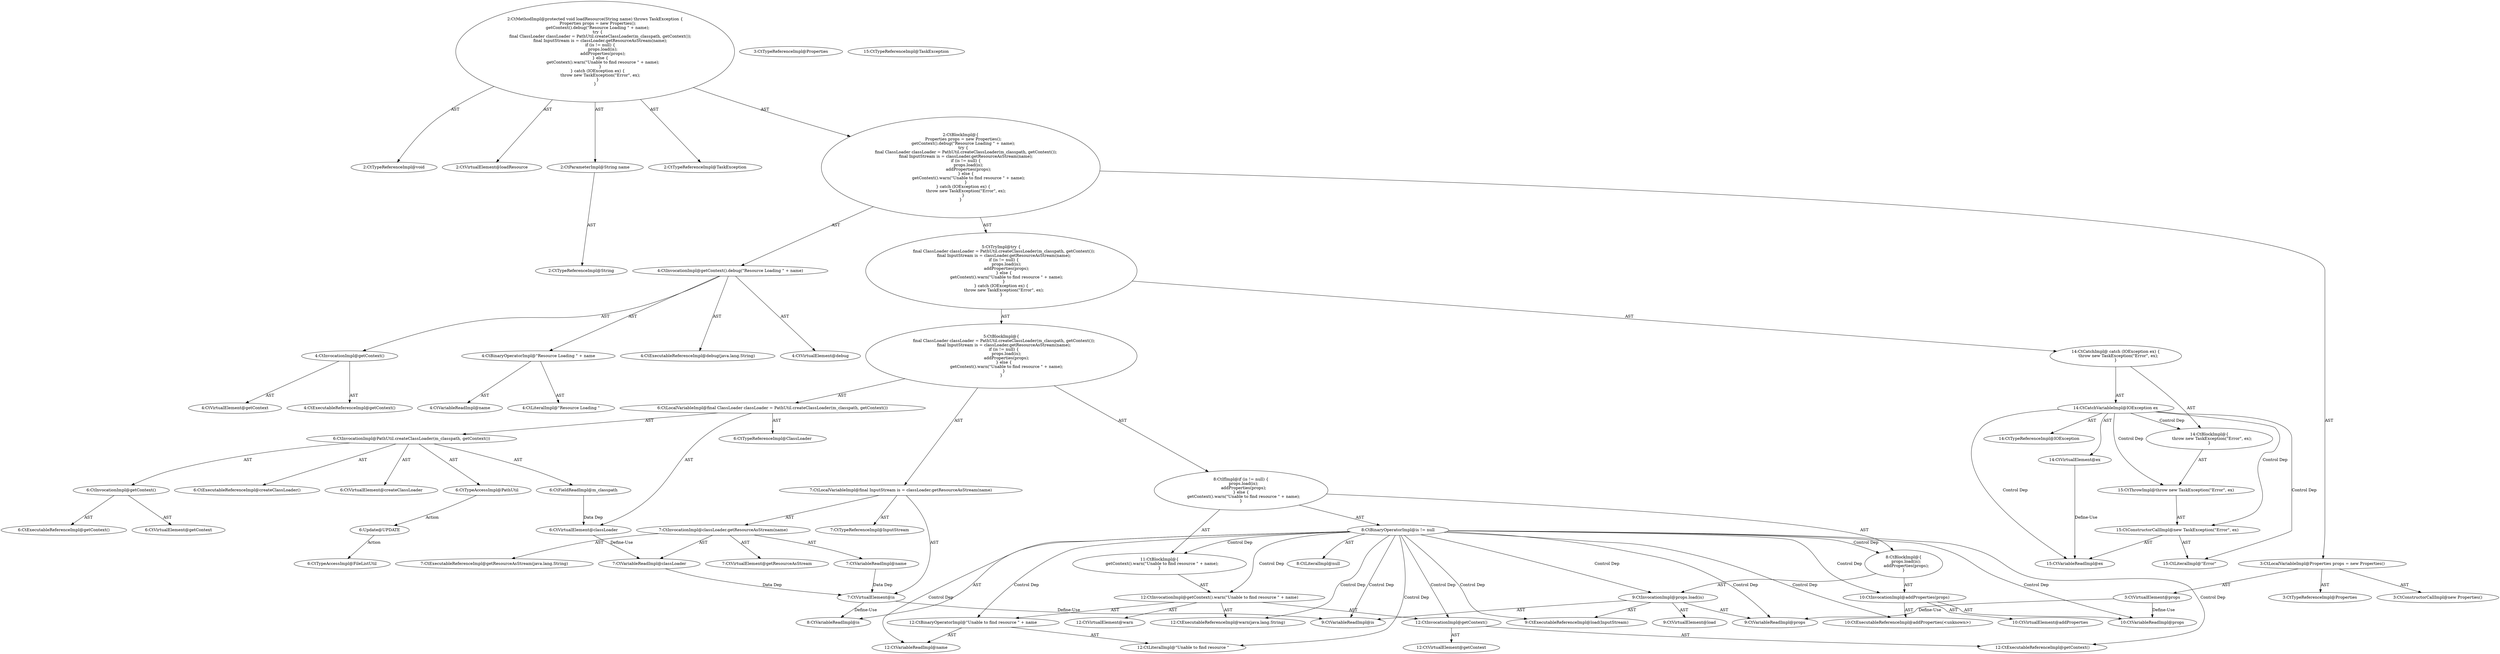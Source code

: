 digraph "loadResource#?,String" {
0 [label="2:CtTypeReferenceImpl@void" shape=ellipse]
1 [label="2:CtVirtualElement@loadResource" shape=ellipse]
2 [label="2:CtParameterImpl@String name" shape=ellipse]
3 [label="2:CtTypeReferenceImpl@String" shape=ellipse]
4 [label="2:CtTypeReferenceImpl@TaskException" shape=ellipse]
5 [label="3:CtTypeReferenceImpl@Properties" shape=ellipse]
6 [label="3:CtTypeReferenceImpl@Properties" shape=ellipse]
7 [label="3:CtConstructorCallImpl@new Properties()" shape=ellipse]
8 [label="3:CtVirtualElement@props" shape=ellipse]
9 [label="3:CtLocalVariableImpl@Properties props = new Properties()" shape=ellipse]
10 [label="4:CtExecutableReferenceImpl@debug(java.lang.String)" shape=ellipse]
11 [label="4:CtVirtualElement@debug" shape=ellipse]
12 [label="4:CtExecutableReferenceImpl@getContext()" shape=ellipse]
13 [label="4:CtVirtualElement@getContext" shape=ellipse]
14 [label="4:CtInvocationImpl@getContext()" shape=ellipse]
15 [label="4:CtLiteralImpl@\"Resource Loading \"" shape=ellipse]
16 [label="4:CtVariableReadImpl@name" shape=ellipse]
17 [label="4:CtBinaryOperatorImpl@\"Resource Loading \" + name" shape=ellipse]
18 [label="4:CtInvocationImpl@getContext().debug(\"Resource Loading \" + name)" shape=ellipse]
19 [label="6:CtTypeReferenceImpl@ClassLoader" shape=ellipse]
20 [label="6:CtExecutableReferenceImpl@createClassLoader()" shape=ellipse]
21 [label="6:CtVirtualElement@createClassLoader" shape=ellipse]
22 [label="6:CtTypeAccessImpl@PathUtil" shape=ellipse]
23 [label="6:CtFieldReadImpl@m_classpath" shape=ellipse]
24 [label="6:CtExecutableReferenceImpl@getContext()" shape=ellipse]
25 [label="6:CtVirtualElement@getContext" shape=ellipse]
26 [label="6:CtInvocationImpl@getContext()" shape=ellipse]
27 [label="6:CtInvocationImpl@PathUtil.createClassLoader(m_classpath, getContext())" shape=ellipse]
28 [label="6:CtVirtualElement@classLoader" shape=ellipse]
29 [label="6:CtLocalVariableImpl@final ClassLoader classLoader = PathUtil.createClassLoader(m_classpath, getContext())" shape=ellipse]
30 [label="7:CtTypeReferenceImpl@InputStream" shape=ellipse]
31 [label="7:CtExecutableReferenceImpl@getResourceAsStream(java.lang.String)" shape=ellipse]
32 [label="7:CtVirtualElement@getResourceAsStream" shape=ellipse]
33 [label="7:CtVariableReadImpl@classLoader" shape=ellipse]
34 [label="7:CtVariableReadImpl@name" shape=ellipse]
35 [label="7:CtInvocationImpl@classLoader.getResourceAsStream(name)" shape=ellipse]
36 [label="7:CtVirtualElement@is" shape=ellipse]
37 [label="7:CtLocalVariableImpl@final InputStream is = classLoader.getResourceAsStream(name)" shape=ellipse]
38 [label="8:CtVariableReadImpl@is" shape=ellipse]
39 [label="8:CtLiteralImpl@null" shape=ellipse]
40 [label="8:CtBinaryOperatorImpl@is != null" shape=ellipse]
41 [label="9:CtExecutableReferenceImpl@load(InputStream)" shape=ellipse]
42 [label="9:CtVirtualElement@load" shape=ellipse]
43 [label="9:CtVariableReadImpl@props" shape=ellipse]
44 [label="9:CtVariableReadImpl@is" shape=ellipse]
45 [label="9:CtInvocationImpl@props.load(is)" shape=ellipse]
46 [label="10:CtExecutableReferenceImpl@addProperties(<unknown>)" shape=ellipse]
47 [label="10:CtVirtualElement@addProperties" shape=ellipse]
48 [label="10:CtVariableReadImpl@props" shape=ellipse]
49 [label="10:CtInvocationImpl@addProperties(props)" shape=ellipse]
50 [label="8:CtBlockImpl@\{
    props.load(is);
    addProperties(props);
\}" shape=ellipse]
51 [label="12:CtExecutableReferenceImpl@warn(java.lang.String)" shape=ellipse]
52 [label="12:CtVirtualElement@warn" shape=ellipse]
53 [label="12:CtExecutableReferenceImpl@getContext()" shape=ellipse]
54 [label="12:CtVirtualElement@getContext" shape=ellipse]
55 [label="12:CtInvocationImpl@getContext()" shape=ellipse]
56 [label="12:CtLiteralImpl@\"Unable to find resource \"" shape=ellipse]
57 [label="12:CtVariableReadImpl@name" shape=ellipse]
58 [label="12:CtBinaryOperatorImpl@\"Unable to find resource \" + name" shape=ellipse]
59 [label="12:CtInvocationImpl@getContext().warn(\"Unable to find resource \" + name)" shape=ellipse]
60 [label="11:CtBlockImpl@\{
    getContext().warn(\"Unable to find resource \" + name);
\}" shape=ellipse]
61 [label="8:CtIfImpl@if (is != null) \{
    props.load(is);
    addProperties(props);
\} else \{
    getContext().warn(\"Unable to find resource \" + name);
\}" shape=ellipse]
62 [label="5:CtBlockImpl@\{
    final ClassLoader classLoader = PathUtil.createClassLoader(m_classpath, getContext());
    final InputStream is = classLoader.getResourceAsStream(name);
    if (is != null) \{
        props.load(is);
        addProperties(props);
    \} else \{
        getContext().warn(\"Unable to find resource \" + name);
    \}
\}" shape=ellipse]
63 [label="14:CtVirtualElement@ex" shape=ellipse]
64 [label="14:CtTypeReferenceImpl@IOException" shape=ellipse]
65 [label="14:CtCatchVariableImpl@IOException ex" shape=ellipse]
66 [label="15:CtTypeReferenceImpl@TaskException" shape=ellipse]
67 [label="15:CtLiteralImpl@\"Error\"" shape=ellipse]
68 [label="15:CtVariableReadImpl@ex" shape=ellipse]
69 [label="15:CtConstructorCallImpl@new TaskException(\"Error\", ex)" shape=ellipse]
70 [label="15:CtThrowImpl@throw new TaskException(\"Error\", ex)" shape=ellipse]
71 [label="14:CtBlockImpl@\{
    throw new TaskException(\"Error\", ex);
\}" shape=ellipse]
72 [label="14:CtCatchImpl@ catch (IOException ex) \{
    throw new TaskException(\"Error\", ex);
\}" shape=ellipse]
73 [label="5:CtTryImpl@try \{
    final ClassLoader classLoader = PathUtil.createClassLoader(m_classpath, getContext());
    final InputStream is = classLoader.getResourceAsStream(name);
    if (is != null) \{
        props.load(is);
        addProperties(props);
    \} else \{
        getContext().warn(\"Unable to find resource \" + name);
    \}
\} catch (IOException ex) \{
    throw new TaskException(\"Error\", ex);
\}" shape=ellipse]
74 [label="2:CtBlockImpl@\{
    Properties props = new Properties();
    getContext().debug(\"Resource Loading \" + name);
    try \{
        final ClassLoader classLoader = PathUtil.createClassLoader(m_classpath, getContext());
        final InputStream is = classLoader.getResourceAsStream(name);
        if (is != null) \{
            props.load(is);
            addProperties(props);
        \} else \{
            getContext().warn(\"Unable to find resource \" + name);
        \}
    \} catch (IOException ex) \{
        throw new TaskException(\"Error\", ex);
    \}
\}" shape=ellipse]
75 [label="2:CtMethodImpl@protected void loadResource(String name) throws TaskException \{
    Properties props = new Properties();
    getContext().debug(\"Resource Loading \" + name);
    try \{
        final ClassLoader classLoader = PathUtil.createClassLoader(m_classpath, getContext());
        final InputStream is = classLoader.getResourceAsStream(name);
        if (is != null) \{
            props.load(is);
            addProperties(props);
        \} else \{
            getContext().warn(\"Unable to find resource \" + name);
        \}
    \} catch (IOException ex) \{
        throw new TaskException(\"Error\", ex);
    \}
\}" shape=ellipse]
76 [label="6:Update@UPDATE" shape=ellipse]
77 [label="6:CtTypeAccessImpl@FileListUtil" shape=ellipse]
2 -> 3 [label="AST"];
8 -> 43 [label="Define-Use"];
8 -> 48 [label="Define-Use"];
9 -> 8 [label="AST"];
9 -> 5 [label="AST"];
9 -> 7 [label="AST"];
14 -> 13 [label="AST"];
14 -> 12 [label="AST"];
17 -> 15 [label="AST"];
17 -> 16 [label="AST"];
18 -> 11 [label="AST"];
18 -> 14 [label="AST"];
18 -> 10 [label="AST"];
18 -> 17 [label="AST"];
22 -> 76 [label="Action"];
23 -> 28 [label="Data Dep"];
26 -> 25 [label="AST"];
26 -> 24 [label="AST"];
27 -> 21 [label="AST"];
27 -> 22 [label="AST"];
27 -> 20 [label="AST"];
27 -> 23 [label="AST"];
27 -> 26 [label="AST"];
28 -> 33 [label="Define-Use"];
29 -> 28 [label="AST"];
29 -> 19 [label="AST"];
29 -> 27 [label="AST"];
33 -> 36 [label="Data Dep"];
34 -> 36 [label="Data Dep"];
35 -> 32 [label="AST"];
35 -> 33 [label="AST"];
35 -> 31 [label="AST"];
35 -> 34 [label="AST"];
36 -> 38 [label="Define-Use"];
36 -> 44 [label="Define-Use"];
37 -> 36 [label="AST"];
37 -> 30 [label="AST"];
37 -> 35 [label="AST"];
40 -> 38 [label="AST"];
40 -> 39 [label="AST"];
40 -> 50 [label="Control Dep"];
40 -> 45 [label="Control Dep"];
40 -> 41 [label="Control Dep"];
40 -> 43 [label="Control Dep"];
40 -> 44 [label="Control Dep"];
40 -> 49 [label="Control Dep"];
40 -> 46 [label="Control Dep"];
40 -> 48 [label="Control Dep"];
40 -> 60 [label="Control Dep"];
40 -> 59 [label="Control Dep"];
40 -> 51 [label="Control Dep"];
40 -> 55 [label="Control Dep"];
40 -> 53 [label="Control Dep"];
40 -> 58 [label="Control Dep"];
40 -> 56 [label="Control Dep"];
40 -> 57 [label="Control Dep"];
45 -> 42 [label="AST"];
45 -> 43 [label="AST"];
45 -> 41 [label="AST"];
45 -> 44 [label="AST"];
49 -> 47 [label="AST"];
49 -> 46 [label="AST"];
49 -> 48 [label="AST"];
50 -> 45 [label="AST"];
50 -> 49 [label="AST"];
55 -> 54 [label="AST"];
55 -> 53 [label="AST"];
58 -> 56 [label="AST"];
58 -> 57 [label="AST"];
59 -> 52 [label="AST"];
59 -> 55 [label="AST"];
59 -> 51 [label="AST"];
59 -> 58 [label="AST"];
60 -> 59 [label="AST"];
61 -> 40 [label="AST"];
61 -> 50 [label="AST"];
61 -> 60 [label="AST"];
62 -> 29 [label="AST"];
62 -> 37 [label="AST"];
62 -> 61 [label="AST"];
63 -> 68 [label="Define-Use"];
65 -> 63 [label="AST"];
65 -> 64 [label="AST"];
65 -> 71 [label="Control Dep"];
65 -> 70 [label="Control Dep"];
65 -> 69 [label="Control Dep"];
65 -> 67 [label="Control Dep"];
65 -> 68 [label="Control Dep"];
69 -> 67 [label="AST"];
69 -> 68 [label="AST"];
70 -> 69 [label="AST"];
71 -> 70 [label="AST"];
72 -> 65 [label="AST"];
72 -> 71 [label="AST"];
73 -> 62 [label="AST"];
73 -> 72 [label="AST"];
74 -> 9 [label="AST"];
74 -> 18 [label="AST"];
74 -> 73 [label="AST"];
75 -> 1 [label="AST"];
75 -> 0 [label="AST"];
75 -> 2 [label="AST"];
75 -> 4 [label="AST"];
75 -> 74 [label="AST"];
76 -> 77 [label="Action"];
}